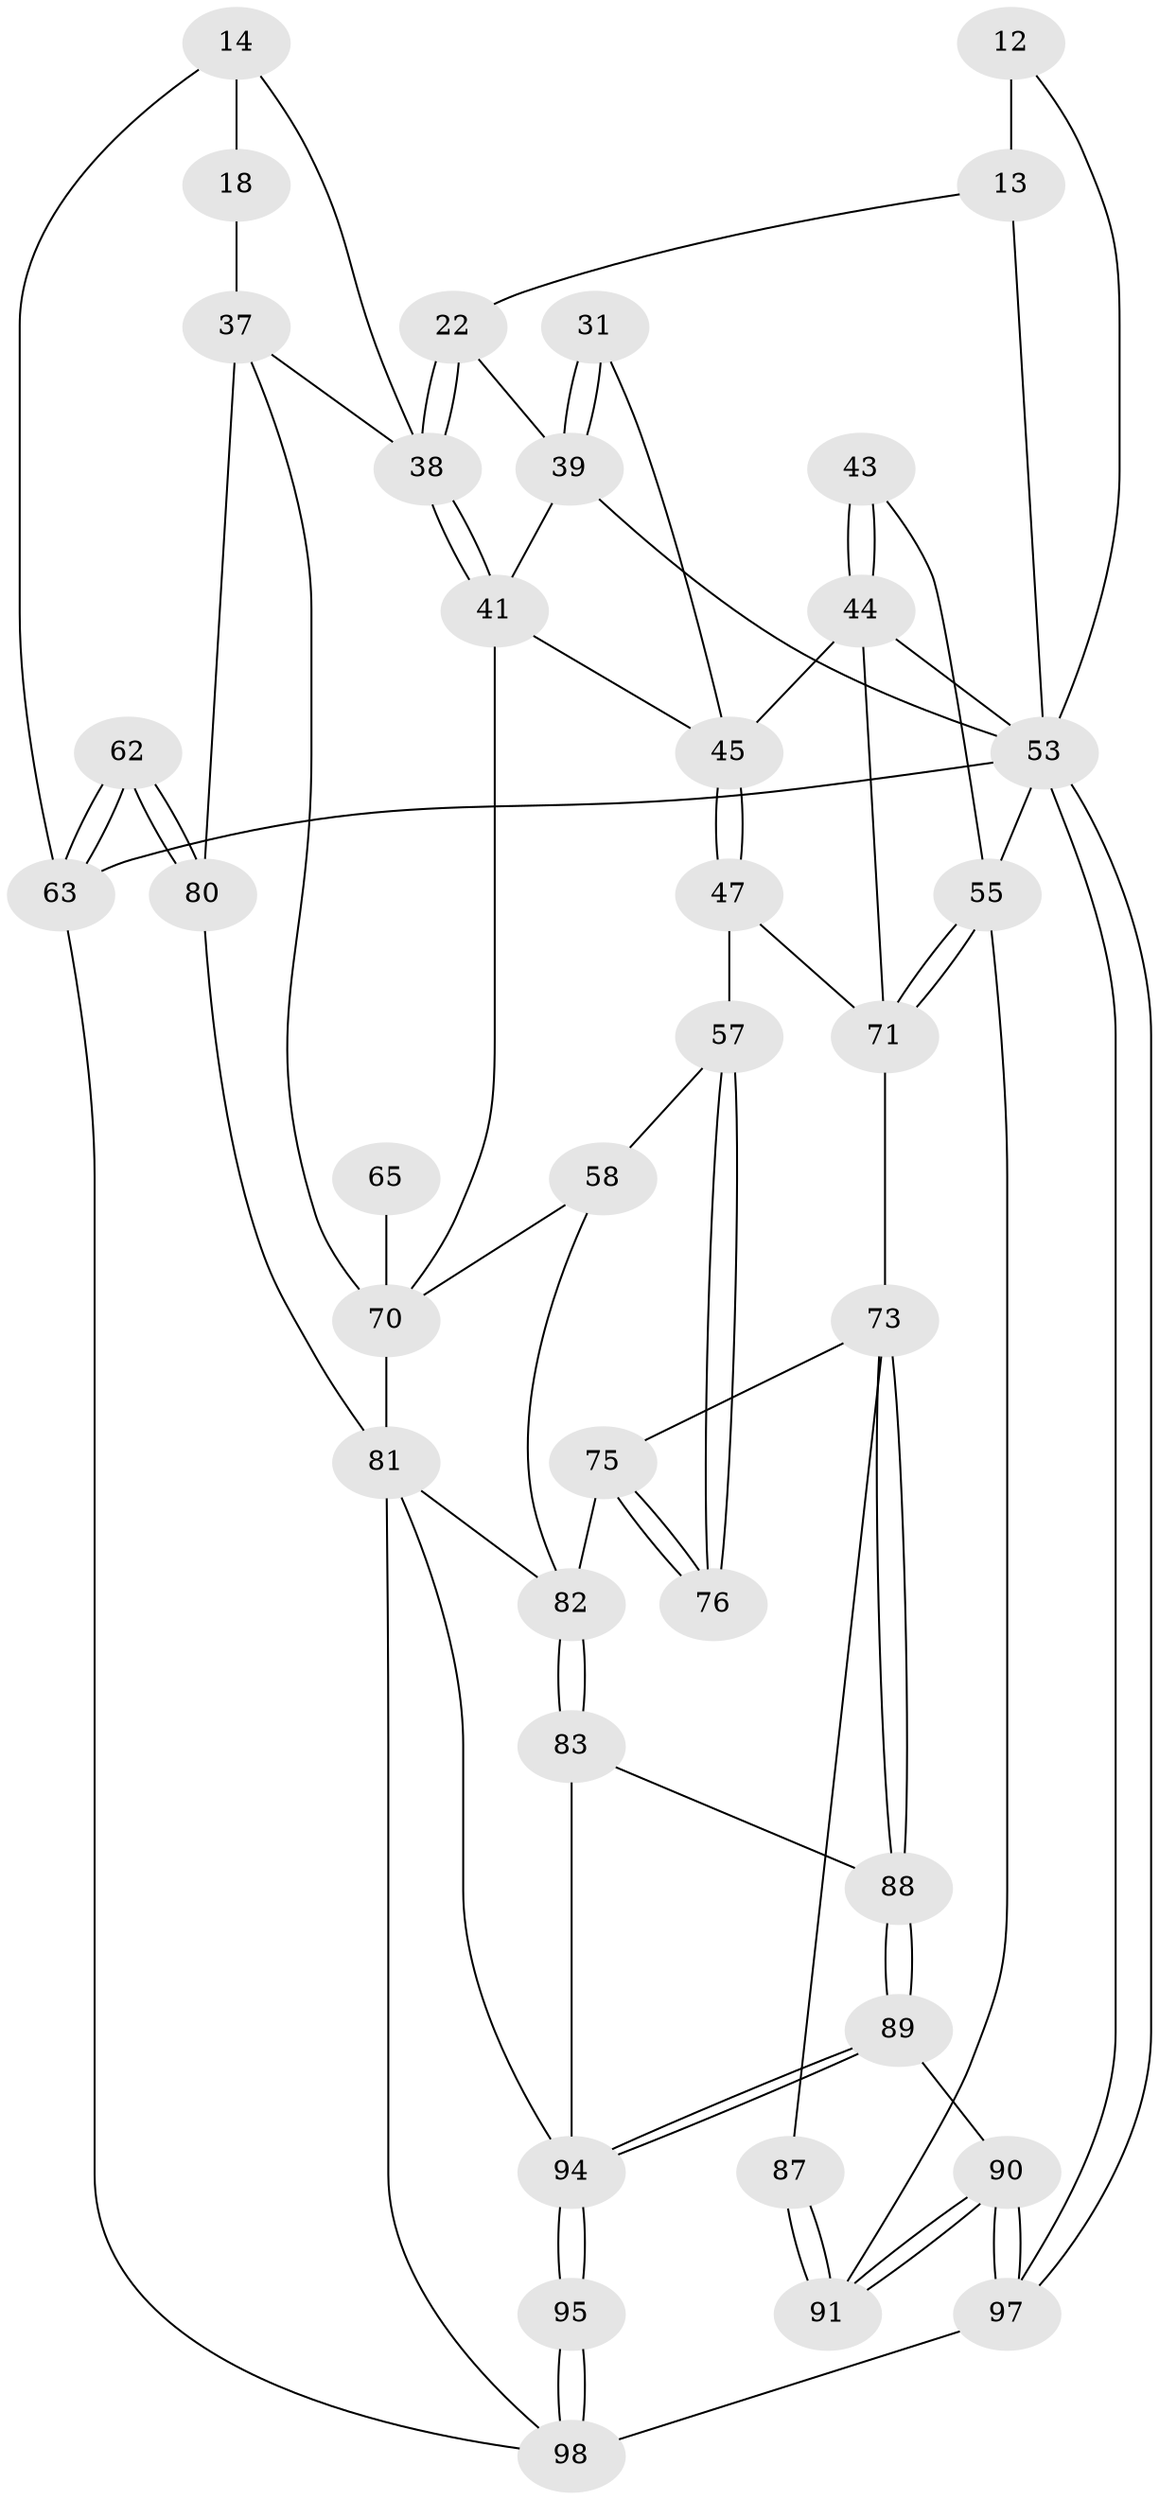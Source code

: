 // original degree distribution, {3: 0.02040816326530612, 4: 0.25510204081632654, 6: 0.23469387755102042, 5: 0.4897959183673469}
// Generated by graph-tools (version 1.1) at 2025/06/03/04/25 22:06:00]
// undirected, 39 vertices, 84 edges
graph export_dot {
graph [start="1"]
  node [color=gray90,style=filled];
  12 [pos="+0.609860427359327+0.14573568295718498"];
  13 [pos="+0.5868901851773877+0.15639217100430938",super="+6+11"];
  14 [pos="+0+0",super="+10+5"];
  18 [pos="+0+0.1338353270531489",super="+17"];
  22 [pos="+0.3307228265121849+0.20617843789285537",super="+7+21"];
  31 [pos="+0.6500448564457488+0.4105469466117554"];
  37 [pos="+0.1438471265616575+0.44937546837077763",super="+36+34+26"];
  38 [pos="+0.2948395143064875+0.31445674895406944",super="+35+25"];
  39 [pos="+0.4523626097549367+0.4531226014062989",super="+24+23"];
  41 [pos="+0.4377922040526599+0.47062272368018165",super="+40"];
  43 [pos="+1+0.43252809571080747"];
  44 [pos="+0.7968003253974059+0.6032980044083253",super="+29+28"];
  45 [pos="+0.6047604420707072+0.5334782009534396",super="+30"];
  47 [pos="+0.6253269993659215+0.5888199330113157"];
  53 [pos="+1+1",super="+3+32"];
  55 [pos="+1+0.9583173356338237",super="+42+54"];
  57 [pos="+0.433856198670153+0.634627855063691",super="+56"];
  58 [pos="+0.43323738607974005+0.6345134924430211"];
  62 [pos="+0+0.9636617047419427"];
  63 [pos="+0+1",super="+4"];
  65 [pos="+0.09181100044848492+0.671645888070163"];
  70 [pos="+0.2636361698466373+0.6834725333196493",super="+64+59"];
  71 [pos="+0.8089845558996608+0.7397463753550377",super="+46"];
  73 [pos="+0.5978506102559248+0.83199149569035",super="+72"];
  75 [pos="+0.5656190808360064+0.7709966145543933",super="+74"];
  76 [pos="+0.5643654740410998+0.7591589284251995"];
  80 [pos="+0.10520419501057936+0.8756635044530099",super="+61+52"];
  81 [pos="+0.3290193200653341+0.8345957588003852",super="+78+79+77+60+69"];
  82 [pos="+0.44740682262611653+0.8064491983741876",super="+68"];
  83 [pos="+0.4509191184999446+0.8940391746537272"];
  87 [pos="+0.7681658530071055+0.7981144228908802"];
  88 [pos="+0.5930750144949333+0.8498134349428033"];
  89 [pos="+0.6036112371595611+0.9044687919785457"];
  90 [pos="+0.6427340089153895+0.9851894744418416"];
  91 [pos="+0.717639833179408+0.9506982658138947",super="+86"];
  94 [pos="+0.39862794249207545+1",super="+84+85"];
  95 [pos="+0.3628346334073061+1",super="+92"];
  97 [pos="+0.6371726161657523+1"];
  98 [pos="+0.3598333063742605+1",super="+96"];
  12 -- 13 [weight=2];
  12 -- 53;
  13 -- 22 [weight=2];
  13 -- 53 [weight=2];
  14 -- 63 [weight=2];
  14 -- 18 [weight=2];
  14 -- 38;
  18 -- 37 [weight=2];
  22 -- 38 [weight=2];
  22 -- 38;
  22 -- 39;
  31 -- 39 [weight=2];
  31 -- 39;
  31 -- 45;
  37 -- 70;
  37 -- 38 [weight=2];
  37 -- 80 [weight=2];
  38 -- 41;
  38 -- 41;
  39 -- 41;
  39 -- 53;
  41 -- 70;
  41 -- 45;
  43 -- 44 [weight=2];
  43 -- 44;
  43 -- 55;
  44 -- 45;
  44 -- 71;
  44 -- 53 [weight=2];
  45 -- 47;
  45 -- 47;
  47 -- 57;
  47 -- 71;
  53 -- 97;
  53 -- 97;
  53 -- 63 [weight=2];
  53 -- 55 [weight=2];
  55 -- 71;
  55 -- 71;
  55 -- 91;
  57 -- 58;
  57 -- 76 [weight=2];
  57 -- 76;
  58 -- 70;
  58 -- 82;
  62 -- 63;
  62 -- 63;
  62 -- 80 [weight=2];
  62 -- 80;
  63 -- 98;
  65 -- 70 [weight=3];
  70 -- 81 [weight=2];
  71 -- 73;
  73 -- 88;
  73 -- 88;
  73 -- 87;
  73 -- 75;
  75 -- 76;
  75 -- 76;
  75 -- 82 [weight=2];
  80 -- 81 [weight=2];
  81 -- 82 [weight=2];
  81 -- 94;
  81 -- 98;
  82 -- 83;
  82 -- 83;
  83 -- 88;
  83 -- 94;
  87 -- 91 [weight=2];
  87 -- 91;
  88 -- 89;
  88 -- 89;
  89 -- 90;
  89 -- 94;
  89 -- 94;
  90 -- 91;
  90 -- 91;
  90 -- 97;
  90 -- 97;
  94 -- 95 [weight=2];
  94 -- 95;
  95 -- 98 [weight=2];
  95 -- 98;
  97 -- 98;
}
